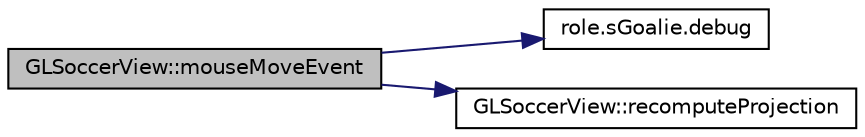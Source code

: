 digraph "GLSoccerView::mouseMoveEvent"
{
 // INTERACTIVE_SVG=YES
  edge [fontname="Helvetica",fontsize="10",labelfontname="Helvetica",labelfontsize="10"];
  node [fontname="Helvetica",fontsize="10",shape=record];
  rankdir="LR";
  Node1 [label="GLSoccerView::mouseMoveEvent",height=0.2,width=0.4,color="black", fillcolor="grey75", style="filled", fontcolor="black"];
  Node1 -> Node2 [color="midnightblue",fontsize="10",style="solid",fontname="Helvetica"];
  Node2 [label="role.sGoalie.debug",height=0.2,width=0.4,color="black", fillcolor="white", style="filled",URL="$df/d8d/namespacerole_1_1s_goalie.html#a90f67a6b49e210e7e893a0722f57e94c"];
  Node1 -> Node3 [color="midnightblue",fontsize="10",style="solid",fontname="Helvetica"];
  Node3 [label="GLSoccerView::recomputeProjection",height=0.2,width=0.4,color="black", fillcolor="white", style="filled",URL="$da/d65/class_g_l_soccer_view.html#a28a0c387a899b4ba56b624818aefe107"];
}

